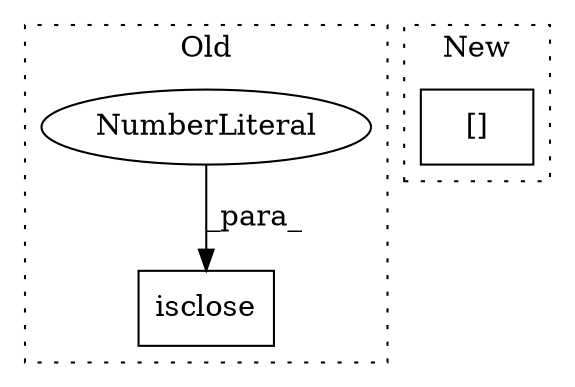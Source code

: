 digraph G {
subgraph cluster0 {
1 [label="isclose" a="32" s="749,782" l="8,1" shape="box"];
3 [label="NumberLiteral" a="34" s="779" l="3" shape="ellipse"];
label = "Old";
style="dotted";
}
subgraph cluster1 {
2 [label="[]" a="2" s="14190,14241" l="9,2" shape="box"];
label = "New";
style="dotted";
}
3 -> 1 [label="_para_"];
}